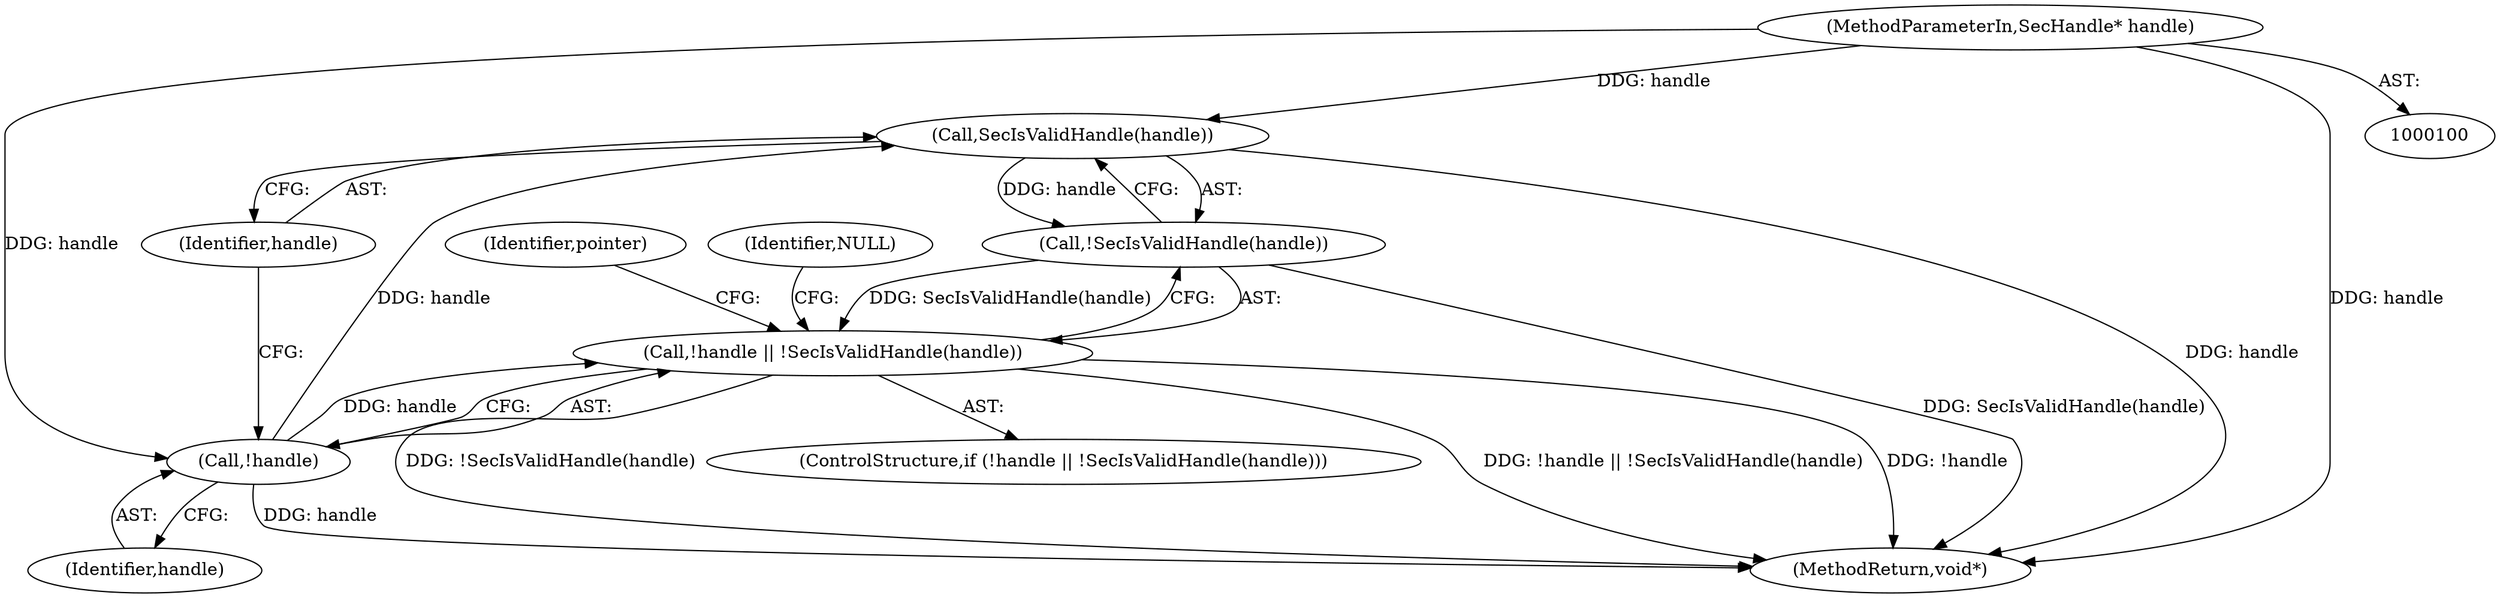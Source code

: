 digraph "0_FreeRDP_0773bb9303d24473fe1185d85a424dfe159aff53_5@pointer" {
"1000109" [label="(Call,SecIsValidHandle(handle))"];
"1000106" [label="(Call,!handle)"];
"1000101" [label="(MethodParameterIn,SecHandle* handle)"];
"1000108" [label="(Call,!SecIsValidHandle(handle))"];
"1000105" [label="(Call,!handle || !SecIsValidHandle(handle))"];
"1000105" [label="(Call,!handle || !SecIsValidHandle(handle))"];
"1000125" [label="(MethodReturn,void*)"];
"1000101" [label="(MethodParameterIn,SecHandle* handle)"];
"1000108" [label="(Call,!SecIsValidHandle(handle))"];
"1000110" [label="(Identifier,handle)"];
"1000107" [label="(Identifier,handle)"];
"1000109" [label="(Call,SecIsValidHandle(handle))"];
"1000104" [label="(ControlStructure,if (!handle || !SecIsValidHandle(handle)))"];
"1000114" [label="(Identifier,pointer)"];
"1000112" [label="(Identifier,NULL)"];
"1000106" [label="(Call,!handle)"];
"1000109" -> "1000108"  [label="AST: "];
"1000109" -> "1000110"  [label="CFG: "];
"1000110" -> "1000109"  [label="AST: "];
"1000108" -> "1000109"  [label="CFG: "];
"1000109" -> "1000125"  [label="DDG: handle"];
"1000109" -> "1000108"  [label="DDG: handle"];
"1000106" -> "1000109"  [label="DDG: handle"];
"1000101" -> "1000109"  [label="DDG: handle"];
"1000106" -> "1000105"  [label="AST: "];
"1000106" -> "1000107"  [label="CFG: "];
"1000107" -> "1000106"  [label="AST: "];
"1000110" -> "1000106"  [label="CFG: "];
"1000105" -> "1000106"  [label="CFG: "];
"1000106" -> "1000125"  [label="DDG: handle"];
"1000106" -> "1000105"  [label="DDG: handle"];
"1000101" -> "1000106"  [label="DDG: handle"];
"1000101" -> "1000100"  [label="AST: "];
"1000101" -> "1000125"  [label="DDG: handle"];
"1000108" -> "1000105"  [label="AST: "];
"1000105" -> "1000108"  [label="CFG: "];
"1000108" -> "1000125"  [label="DDG: SecIsValidHandle(handle)"];
"1000108" -> "1000105"  [label="DDG: SecIsValidHandle(handle)"];
"1000105" -> "1000104"  [label="AST: "];
"1000112" -> "1000105"  [label="CFG: "];
"1000114" -> "1000105"  [label="CFG: "];
"1000105" -> "1000125"  [label="DDG: !SecIsValidHandle(handle)"];
"1000105" -> "1000125"  [label="DDG: !handle || !SecIsValidHandle(handle)"];
"1000105" -> "1000125"  [label="DDG: !handle"];
}
